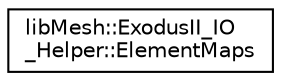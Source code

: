 digraph "Graphical Class Hierarchy"
{
  edge [fontname="Helvetica",fontsize="10",labelfontname="Helvetica",labelfontsize="10"];
  node [fontname="Helvetica",fontsize="10",shape=record];
  rankdir="LR";
  Node0 [label="libMesh::ExodusII_IO\l_Helper::ElementMaps",height=0.2,width=0.4,color="black", fillcolor="white", style="filled",URL="$classlibMesh_1_1ExodusII__IO__Helper_1_1ElementMaps.html"];
}
